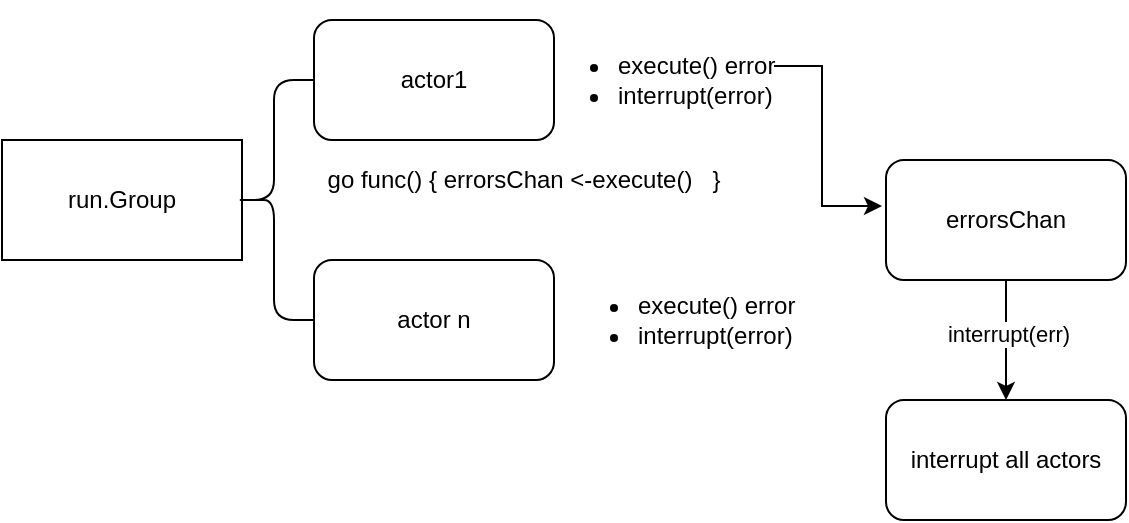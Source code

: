 <mxfile>
    <diagram id="kf6tnnF7eLzLKN8HsdlQ" name="Page-1">
        <mxGraphModel dx="612" dy="595" grid="1" gridSize="10" guides="1" tooltips="1" connect="1" arrows="1" fold="1" page="1" pageScale="1" pageWidth="827" pageHeight="1169" math="0" shadow="0">
            <root>
                <mxCell id="0"/>
                <mxCell id="1" parent="0"/>
                <mxCell id="2" value="run.Group" style="rounded=0;whiteSpace=wrap;html=1;" vertex="1" parent="1">
                    <mxGeometry x="14" y="110" width="120" height="60" as="geometry"/>
                </mxCell>
                <mxCell id="3" value="actor1" style="rounded=1;whiteSpace=wrap;html=1;" vertex="1" parent="1">
                    <mxGeometry x="170" y="50" width="120" height="60" as="geometry"/>
                </mxCell>
                <mxCell id="4" value="" style="shape=curlyBracket;whiteSpace=wrap;html=1;rounded=1;" vertex="1" parent="1">
                    <mxGeometry x="130" y="80" width="40" height="120" as="geometry"/>
                </mxCell>
                <mxCell id="5" value="actor n" style="rounded=1;whiteSpace=wrap;html=1;" vertex="1" parent="1">
                    <mxGeometry x="170" y="170" width="120" height="60" as="geometry"/>
                </mxCell>
                <mxCell id="10" style="edgeStyle=orthogonalEdgeStyle;rounded=0;orthogonalLoop=1;jettySize=auto;html=1;entryX=0;entryY=0.5;entryDx=0;entryDy=0;" edge="1" parent="1">
                    <mxGeometry relative="1" as="geometry">
                        <mxPoint x="400" y="73" as="sourcePoint"/>
                        <mxPoint x="454" y="143" as="targetPoint"/>
                        <Array as="points">
                            <mxPoint x="424" y="73"/>
                            <mxPoint x="424" y="143"/>
                        </Array>
                    </mxGeometry>
                </mxCell>
                <mxCell id="6" value="&lt;ul&gt;&lt;li&gt;execute() error&lt;/li&gt;&lt;li&gt;interrupt(error)&lt;/li&gt;&lt;/ul&gt;" style="text;strokeColor=none;fillColor=none;html=1;whiteSpace=wrap;verticalAlign=middle;overflow=hidden;" vertex="1" parent="1">
                    <mxGeometry x="280" y="40" width="176" height="80" as="geometry"/>
                </mxCell>
                <mxCell id="7" value="&lt;ul&gt;&lt;li&gt;execute() error&lt;/li&gt;&lt;li&gt;interrupt(error)&lt;/li&gt;&lt;/ul&gt;" style="text;strokeColor=none;fillColor=none;html=1;whiteSpace=wrap;verticalAlign=middle;overflow=hidden;" vertex="1" parent="1">
                    <mxGeometry x="290" y="160" width="176" height="80" as="geometry"/>
                </mxCell>
                <mxCell id="17" style="edgeStyle=orthogonalEdgeStyle;rounded=0;orthogonalLoop=1;jettySize=auto;html=1;exitX=0.5;exitY=1;exitDx=0;exitDy=0;" edge="1" parent="1" source="8">
                    <mxGeometry relative="1" as="geometry">
                        <mxPoint x="516" y="240" as="targetPoint"/>
                    </mxGeometry>
                </mxCell>
                <mxCell id="19" value="interrupt(err)" style="edgeLabel;html=1;align=center;verticalAlign=middle;resizable=0;points=[];" vertex="1" connectable="0" parent="17">
                    <mxGeometry x="-0.1" y="1" relative="1" as="geometry">
                        <mxPoint as="offset"/>
                    </mxGeometry>
                </mxCell>
                <mxCell id="8" value="errorsChan" style="rounded=1;whiteSpace=wrap;html=1;" vertex="1" parent="1">
                    <mxGeometry x="456" y="120" width="120" height="60" as="geometry"/>
                </mxCell>
                <mxCell id="16" value="go func() { errorsChan &amp;lt;-execute()&amp;nbsp; &amp;nbsp;}" style="text;html=1;strokeColor=none;fillColor=none;align=center;verticalAlign=middle;whiteSpace=wrap;rounded=0;" vertex="1" parent="1">
                    <mxGeometry x="150" y="120" width="250" height="20" as="geometry"/>
                </mxCell>
                <mxCell id="18" value="interrupt all actors" style="rounded=1;whiteSpace=wrap;html=1;" vertex="1" parent="1">
                    <mxGeometry x="456" y="240" width="120" height="60" as="geometry"/>
                </mxCell>
            </root>
        </mxGraphModel>
    </diagram>
</mxfile>